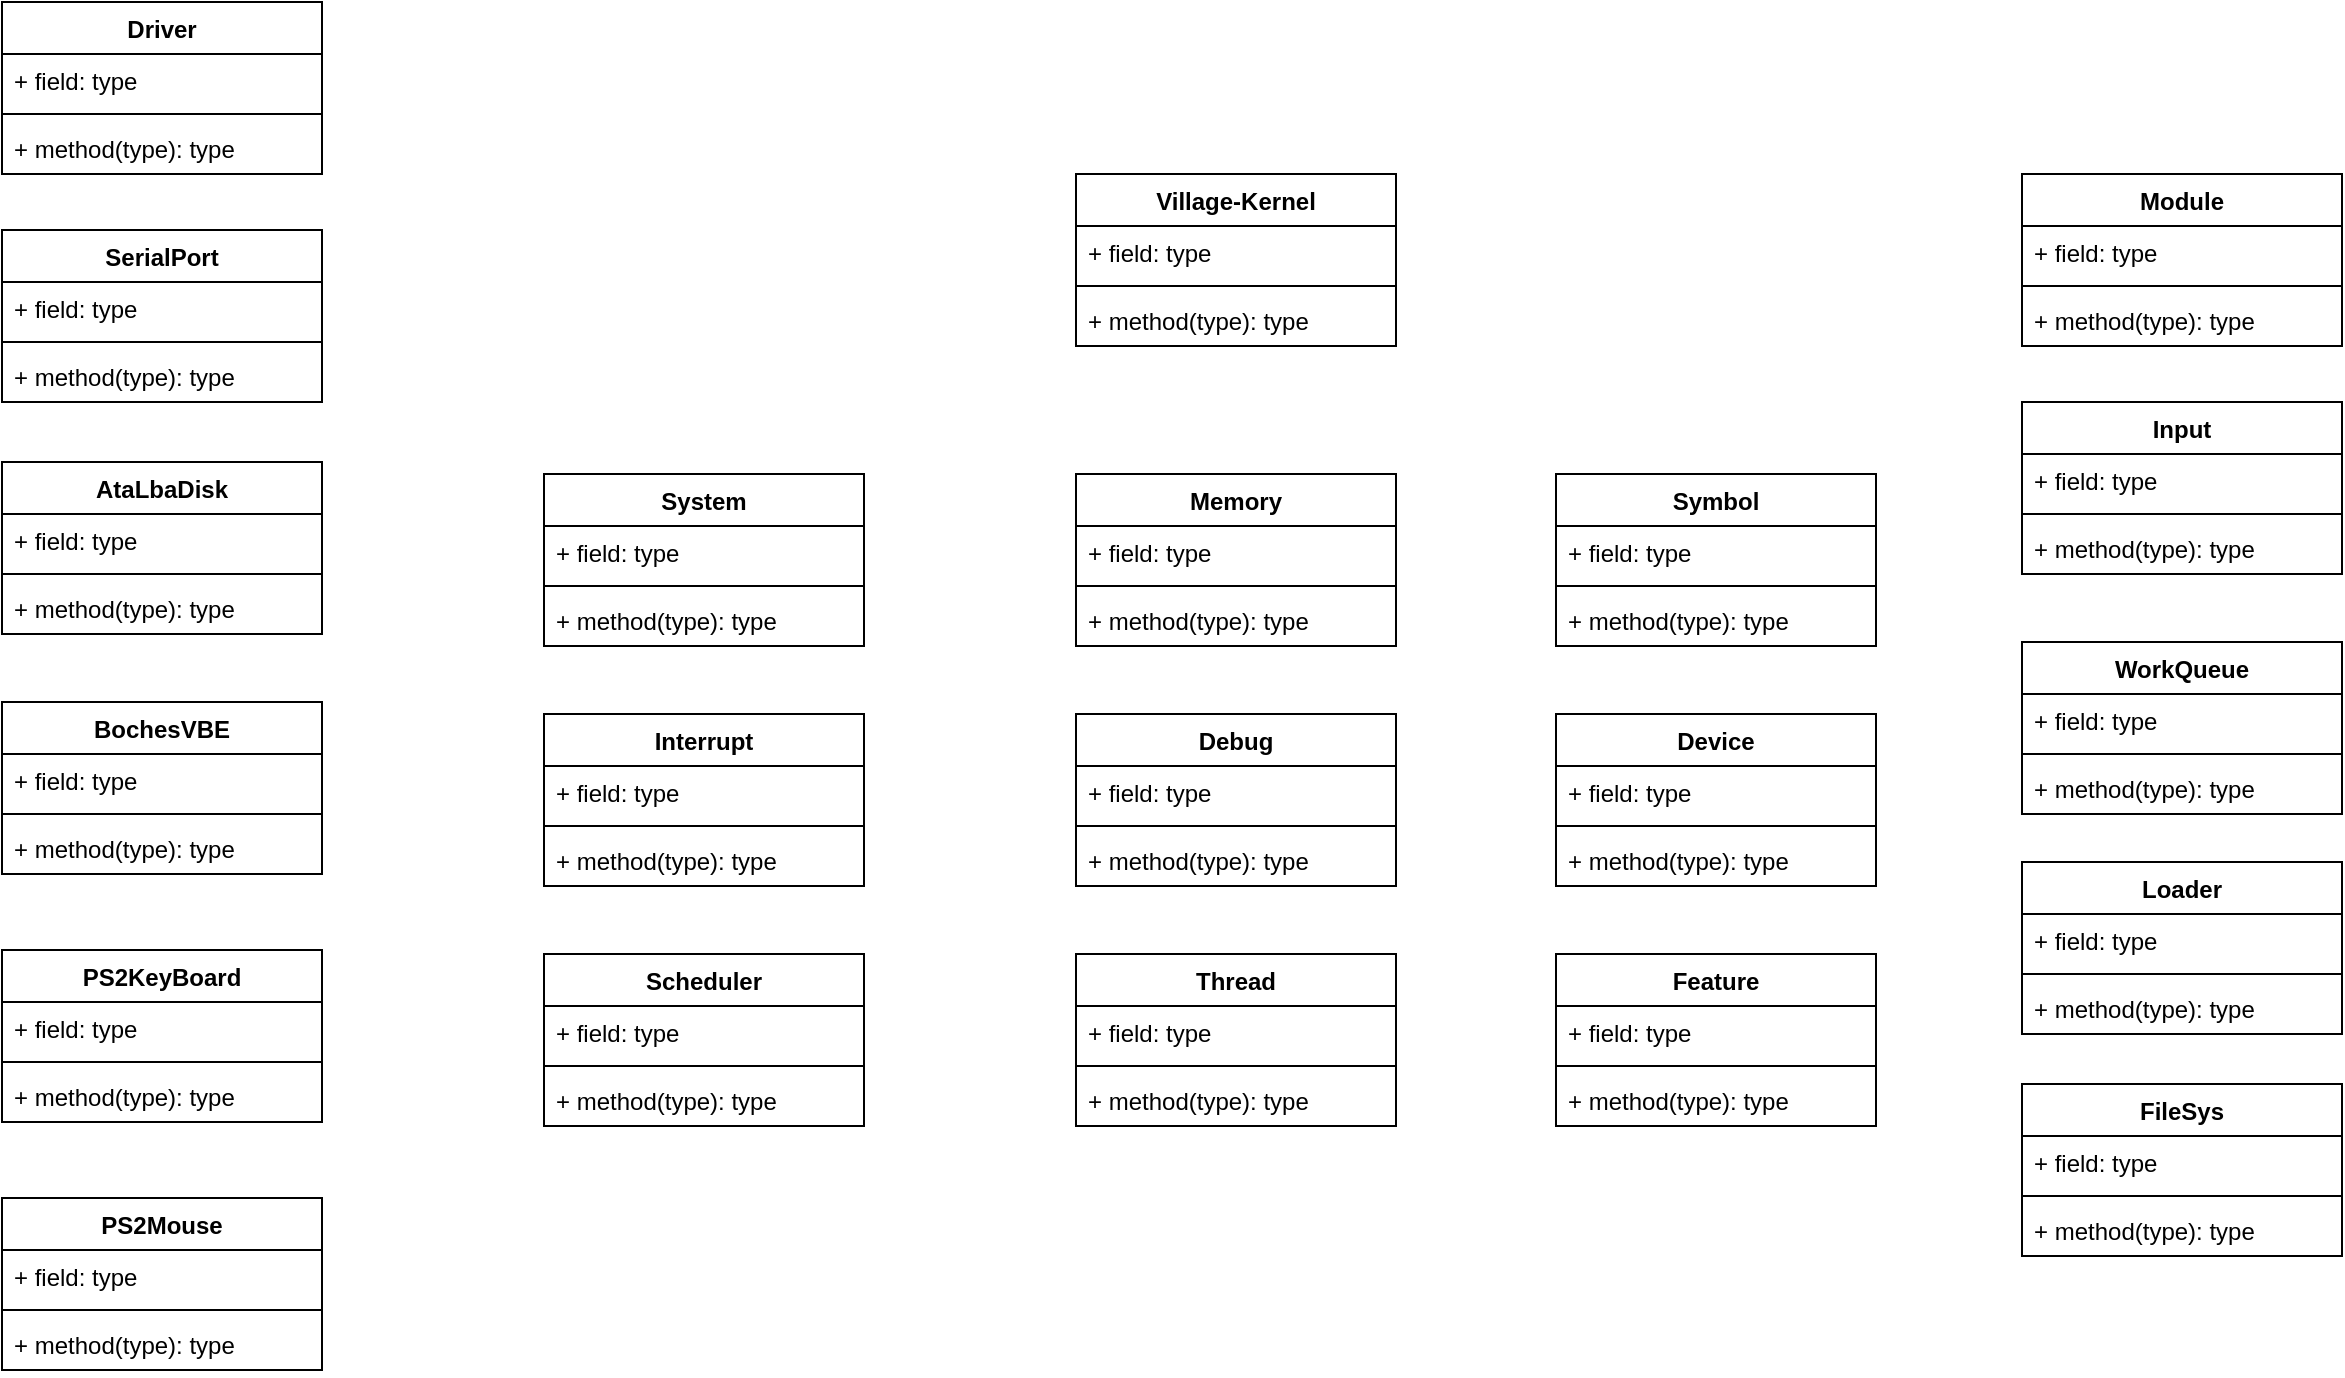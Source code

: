 <mxfile version="22.1.2" type="device">
  <diagram name="第 1 页" id="F2oYOC-Ah0rnB09ILcfP">
    <mxGraphModel dx="2912" dy="1314" grid="1" gridSize="10" guides="1" tooltips="1" connect="1" arrows="1" fold="1" page="1" pageScale="1" pageWidth="827" pageHeight="1169" math="0" shadow="0">
      <root>
        <mxCell id="0" />
        <mxCell id="1" parent="0" />
        <mxCell id="0tDcM24yABxk5Fe8MW5O-1" value="Village-Kernel" style="swimlane;fontStyle=1;align=center;verticalAlign=top;childLayout=stackLayout;horizontal=1;startSize=26;horizontalStack=0;resizeParent=1;resizeParentMax=0;resizeLast=0;collapsible=1;marginBottom=0;whiteSpace=wrap;html=1;" parent="1" vertex="1">
          <mxGeometry x="427" y="130" width="160" height="86" as="geometry" />
        </mxCell>
        <mxCell id="0tDcM24yABxk5Fe8MW5O-2" value="+ field: type" style="text;strokeColor=none;fillColor=none;align=left;verticalAlign=top;spacingLeft=4;spacingRight=4;overflow=hidden;rotatable=0;points=[[0,0.5],[1,0.5]];portConstraint=eastwest;whiteSpace=wrap;html=1;" parent="0tDcM24yABxk5Fe8MW5O-1" vertex="1">
          <mxGeometry y="26" width="160" height="26" as="geometry" />
        </mxCell>
        <mxCell id="0tDcM24yABxk5Fe8MW5O-3" value="" style="line;strokeWidth=1;fillColor=none;align=left;verticalAlign=middle;spacingTop=-1;spacingLeft=3;spacingRight=3;rotatable=0;labelPosition=right;points=[];portConstraint=eastwest;strokeColor=inherit;" parent="0tDcM24yABxk5Fe8MW5O-1" vertex="1">
          <mxGeometry y="52" width="160" height="8" as="geometry" />
        </mxCell>
        <mxCell id="0tDcM24yABxk5Fe8MW5O-4" value="+ method(type): type" style="text;strokeColor=none;fillColor=none;align=left;verticalAlign=top;spacingLeft=4;spacingRight=4;overflow=hidden;rotatable=0;points=[[0,0.5],[1,0.5]];portConstraint=eastwest;whiteSpace=wrap;html=1;" parent="0tDcM24yABxk5Fe8MW5O-1" vertex="1">
          <mxGeometry y="60" width="160" height="26" as="geometry" />
        </mxCell>
        <mxCell id="-zEmyOsvOajPSsTktkKH-1" value="Driver" style="swimlane;fontStyle=1;align=center;verticalAlign=top;childLayout=stackLayout;horizontal=1;startSize=26;horizontalStack=0;resizeParent=1;resizeParentMax=0;resizeLast=0;collapsible=1;marginBottom=0;whiteSpace=wrap;html=1;" parent="1" vertex="1">
          <mxGeometry x="-110" y="44" width="160" height="86" as="geometry" />
        </mxCell>
        <mxCell id="-zEmyOsvOajPSsTktkKH-2" value="+ field: type" style="text;strokeColor=none;fillColor=none;align=left;verticalAlign=top;spacingLeft=4;spacingRight=4;overflow=hidden;rotatable=0;points=[[0,0.5],[1,0.5]];portConstraint=eastwest;whiteSpace=wrap;html=1;" parent="-zEmyOsvOajPSsTktkKH-1" vertex="1">
          <mxGeometry y="26" width="160" height="26" as="geometry" />
        </mxCell>
        <mxCell id="-zEmyOsvOajPSsTktkKH-3" value="" style="line;strokeWidth=1;fillColor=none;align=left;verticalAlign=middle;spacingTop=-1;spacingLeft=3;spacingRight=3;rotatable=0;labelPosition=right;points=[];portConstraint=eastwest;strokeColor=inherit;" parent="-zEmyOsvOajPSsTktkKH-1" vertex="1">
          <mxGeometry y="52" width="160" height="8" as="geometry" />
        </mxCell>
        <mxCell id="-zEmyOsvOajPSsTktkKH-4" value="+ method(type): type" style="text;strokeColor=none;fillColor=none;align=left;verticalAlign=top;spacingLeft=4;spacingRight=4;overflow=hidden;rotatable=0;points=[[0,0.5],[1,0.5]];portConstraint=eastwest;whiteSpace=wrap;html=1;" parent="-zEmyOsvOajPSsTktkKH-1" vertex="1">
          <mxGeometry y="60" width="160" height="26" as="geometry" />
        </mxCell>
        <mxCell id="-zEmyOsvOajPSsTktkKH-6" value="Module" style="swimlane;fontStyle=1;align=center;verticalAlign=top;childLayout=stackLayout;horizontal=1;startSize=26;horizontalStack=0;resizeParent=1;resizeParentMax=0;resizeLast=0;collapsible=1;marginBottom=0;whiteSpace=wrap;html=1;" parent="1" vertex="1">
          <mxGeometry x="900" y="130" width="160" height="86" as="geometry" />
        </mxCell>
        <mxCell id="-zEmyOsvOajPSsTktkKH-7" value="+ field: type" style="text;strokeColor=none;fillColor=none;align=left;verticalAlign=top;spacingLeft=4;spacingRight=4;overflow=hidden;rotatable=0;points=[[0,0.5],[1,0.5]];portConstraint=eastwest;whiteSpace=wrap;html=1;" parent="-zEmyOsvOajPSsTktkKH-6" vertex="1">
          <mxGeometry y="26" width="160" height="26" as="geometry" />
        </mxCell>
        <mxCell id="-zEmyOsvOajPSsTktkKH-8" value="" style="line;strokeWidth=1;fillColor=none;align=left;verticalAlign=middle;spacingTop=-1;spacingLeft=3;spacingRight=3;rotatable=0;labelPosition=right;points=[];portConstraint=eastwest;strokeColor=inherit;" parent="-zEmyOsvOajPSsTktkKH-6" vertex="1">
          <mxGeometry y="52" width="160" height="8" as="geometry" />
        </mxCell>
        <mxCell id="-zEmyOsvOajPSsTktkKH-9" value="+ method(type): type" style="text;strokeColor=none;fillColor=none;align=left;verticalAlign=top;spacingLeft=4;spacingRight=4;overflow=hidden;rotatable=0;points=[[0,0.5],[1,0.5]];portConstraint=eastwest;whiteSpace=wrap;html=1;" parent="-zEmyOsvOajPSsTktkKH-6" vertex="1">
          <mxGeometry y="60" width="160" height="26" as="geometry" />
        </mxCell>
        <mxCell id="-zEmyOsvOajPSsTktkKH-11" value="Device" style="swimlane;fontStyle=1;align=center;verticalAlign=top;childLayout=stackLayout;horizontal=1;startSize=26;horizontalStack=0;resizeParent=1;resizeParentMax=0;resizeLast=0;collapsible=1;marginBottom=0;whiteSpace=wrap;html=1;" parent="1" vertex="1">
          <mxGeometry x="667" y="400" width="160" height="86" as="geometry" />
        </mxCell>
        <mxCell id="-zEmyOsvOajPSsTktkKH-12" value="+ field: type" style="text;strokeColor=none;fillColor=none;align=left;verticalAlign=top;spacingLeft=4;spacingRight=4;overflow=hidden;rotatable=0;points=[[0,0.5],[1,0.5]];portConstraint=eastwest;whiteSpace=wrap;html=1;" parent="-zEmyOsvOajPSsTktkKH-11" vertex="1">
          <mxGeometry y="26" width="160" height="26" as="geometry" />
        </mxCell>
        <mxCell id="-zEmyOsvOajPSsTktkKH-13" value="" style="line;strokeWidth=1;fillColor=none;align=left;verticalAlign=middle;spacingTop=-1;spacingLeft=3;spacingRight=3;rotatable=0;labelPosition=right;points=[];portConstraint=eastwest;strokeColor=inherit;" parent="-zEmyOsvOajPSsTktkKH-11" vertex="1">
          <mxGeometry y="52" width="160" height="8" as="geometry" />
        </mxCell>
        <mxCell id="-zEmyOsvOajPSsTktkKH-14" value="+ method(type): type" style="text;strokeColor=none;fillColor=none;align=left;verticalAlign=top;spacingLeft=4;spacingRight=4;overflow=hidden;rotatable=0;points=[[0,0.5],[1,0.5]];portConstraint=eastwest;whiteSpace=wrap;html=1;" parent="-zEmyOsvOajPSsTktkKH-11" vertex="1">
          <mxGeometry y="60" width="160" height="26" as="geometry" />
        </mxCell>
        <mxCell id="-zEmyOsvOajPSsTktkKH-16" value="Feature" style="swimlane;fontStyle=1;align=center;verticalAlign=top;childLayout=stackLayout;horizontal=1;startSize=26;horizontalStack=0;resizeParent=1;resizeParentMax=0;resizeLast=0;collapsible=1;marginBottom=0;whiteSpace=wrap;html=1;" parent="1" vertex="1">
          <mxGeometry x="667" y="520" width="160" height="86" as="geometry" />
        </mxCell>
        <mxCell id="-zEmyOsvOajPSsTktkKH-17" value="+ field: type" style="text;strokeColor=none;fillColor=none;align=left;verticalAlign=top;spacingLeft=4;spacingRight=4;overflow=hidden;rotatable=0;points=[[0,0.5],[1,0.5]];portConstraint=eastwest;whiteSpace=wrap;html=1;" parent="-zEmyOsvOajPSsTktkKH-16" vertex="1">
          <mxGeometry y="26" width="160" height="26" as="geometry" />
        </mxCell>
        <mxCell id="-zEmyOsvOajPSsTktkKH-18" value="" style="line;strokeWidth=1;fillColor=none;align=left;verticalAlign=middle;spacingTop=-1;spacingLeft=3;spacingRight=3;rotatable=0;labelPosition=right;points=[];portConstraint=eastwest;strokeColor=inherit;" parent="-zEmyOsvOajPSsTktkKH-16" vertex="1">
          <mxGeometry y="52" width="160" height="8" as="geometry" />
        </mxCell>
        <mxCell id="-zEmyOsvOajPSsTktkKH-19" value="+ method(type): type" style="text;strokeColor=none;fillColor=none;align=left;verticalAlign=top;spacingLeft=4;spacingRight=4;overflow=hidden;rotatable=0;points=[[0,0.5],[1,0.5]];portConstraint=eastwest;whiteSpace=wrap;html=1;" parent="-zEmyOsvOajPSsTktkKH-16" vertex="1">
          <mxGeometry y="60" width="160" height="26" as="geometry" />
        </mxCell>
        <mxCell id="-zEmyOsvOajPSsTktkKH-22" value="Memory" style="swimlane;fontStyle=1;align=center;verticalAlign=top;childLayout=stackLayout;horizontal=1;startSize=26;horizontalStack=0;resizeParent=1;resizeParentMax=0;resizeLast=0;collapsible=1;marginBottom=0;whiteSpace=wrap;html=1;" parent="1" vertex="1">
          <mxGeometry x="427" y="280" width="160" height="86" as="geometry" />
        </mxCell>
        <mxCell id="-zEmyOsvOajPSsTktkKH-23" value="+ field: type" style="text;strokeColor=none;fillColor=none;align=left;verticalAlign=top;spacingLeft=4;spacingRight=4;overflow=hidden;rotatable=0;points=[[0,0.5],[1,0.5]];portConstraint=eastwest;whiteSpace=wrap;html=1;" parent="-zEmyOsvOajPSsTktkKH-22" vertex="1">
          <mxGeometry y="26" width="160" height="26" as="geometry" />
        </mxCell>
        <mxCell id="-zEmyOsvOajPSsTktkKH-24" value="" style="line;strokeWidth=1;fillColor=none;align=left;verticalAlign=middle;spacingTop=-1;spacingLeft=3;spacingRight=3;rotatable=0;labelPosition=right;points=[];portConstraint=eastwest;strokeColor=inherit;" parent="-zEmyOsvOajPSsTktkKH-22" vertex="1">
          <mxGeometry y="52" width="160" height="8" as="geometry" />
        </mxCell>
        <mxCell id="-zEmyOsvOajPSsTktkKH-25" value="+ method(type): type" style="text;strokeColor=none;fillColor=none;align=left;verticalAlign=top;spacingLeft=4;spacingRight=4;overflow=hidden;rotatable=0;points=[[0,0.5],[1,0.5]];portConstraint=eastwest;whiteSpace=wrap;html=1;" parent="-zEmyOsvOajPSsTktkKH-22" vertex="1">
          <mxGeometry y="60" width="160" height="26" as="geometry" />
        </mxCell>
        <mxCell id="-zEmyOsvOajPSsTktkKH-26" value="" style="text;strokeColor=none;fillColor=none;align=left;verticalAlign=middle;spacingTop=-1;spacingLeft=4;spacingRight=4;rotatable=0;labelPosition=right;points=[];portConstraint=eastwest;" parent="1" vertex="1">
          <mxGeometry x="637" y="375" width="20" height="14" as="geometry" />
        </mxCell>
        <mxCell id="-zEmyOsvOajPSsTktkKH-27" value="Thread" style="swimlane;fontStyle=1;align=center;verticalAlign=top;childLayout=stackLayout;horizontal=1;startSize=26;horizontalStack=0;resizeParent=1;resizeParentMax=0;resizeLast=0;collapsible=1;marginBottom=0;whiteSpace=wrap;html=1;" parent="1" vertex="1">
          <mxGeometry x="427" y="520" width="160" height="86" as="geometry" />
        </mxCell>
        <mxCell id="-zEmyOsvOajPSsTktkKH-28" value="+ field: type" style="text;strokeColor=none;fillColor=none;align=left;verticalAlign=top;spacingLeft=4;spacingRight=4;overflow=hidden;rotatable=0;points=[[0,0.5],[1,0.5]];portConstraint=eastwest;whiteSpace=wrap;html=1;" parent="-zEmyOsvOajPSsTktkKH-27" vertex="1">
          <mxGeometry y="26" width="160" height="26" as="geometry" />
        </mxCell>
        <mxCell id="-zEmyOsvOajPSsTktkKH-29" value="" style="line;strokeWidth=1;fillColor=none;align=left;verticalAlign=middle;spacingTop=-1;spacingLeft=3;spacingRight=3;rotatable=0;labelPosition=right;points=[];portConstraint=eastwest;strokeColor=inherit;" parent="-zEmyOsvOajPSsTktkKH-27" vertex="1">
          <mxGeometry y="52" width="160" height="8" as="geometry" />
        </mxCell>
        <mxCell id="-zEmyOsvOajPSsTktkKH-30" value="+ method(type): type" style="text;strokeColor=none;fillColor=none;align=left;verticalAlign=top;spacingLeft=4;spacingRight=4;overflow=hidden;rotatable=0;points=[[0,0.5],[1,0.5]];portConstraint=eastwest;whiteSpace=wrap;html=1;" parent="-zEmyOsvOajPSsTktkKH-27" vertex="1">
          <mxGeometry y="60" width="160" height="26" as="geometry" />
        </mxCell>
        <mxCell id="-zEmyOsvOajPSsTktkKH-31" value="Scheduler" style="swimlane;fontStyle=1;align=center;verticalAlign=top;childLayout=stackLayout;horizontal=1;startSize=26;horizontalStack=0;resizeParent=1;resizeParentMax=0;resizeLast=0;collapsible=1;marginBottom=0;whiteSpace=wrap;html=1;" parent="1" vertex="1">
          <mxGeometry x="161" y="520" width="160" height="86" as="geometry" />
        </mxCell>
        <mxCell id="-zEmyOsvOajPSsTktkKH-32" value="+ field: type" style="text;strokeColor=none;fillColor=none;align=left;verticalAlign=top;spacingLeft=4;spacingRight=4;overflow=hidden;rotatable=0;points=[[0,0.5],[1,0.5]];portConstraint=eastwest;whiteSpace=wrap;html=1;" parent="-zEmyOsvOajPSsTktkKH-31" vertex="1">
          <mxGeometry y="26" width="160" height="26" as="geometry" />
        </mxCell>
        <mxCell id="-zEmyOsvOajPSsTktkKH-33" value="" style="line;strokeWidth=1;fillColor=none;align=left;verticalAlign=middle;spacingTop=-1;spacingLeft=3;spacingRight=3;rotatable=0;labelPosition=right;points=[];portConstraint=eastwest;strokeColor=inherit;" parent="-zEmyOsvOajPSsTktkKH-31" vertex="1">
          <mxGeometry y="52" width="160" height="8" as="geometry" />
        </mxCell>
        <mxCell id="-zEmyOsvOajPSsTktkKH-34" value="+ method(type): type" style="text;strokeColor=none;fillColor=none;align=left;verticalAlign=top;spacingLeft=4;spacingRight=4;overflow=hidden;rotatable=0;points=[[0,0.5],[1,0.5]];portConstraint=eastwest;whiteSpace=wrap;html=1;" parent="-zEmyOsvOajPSsTktkKH-31" vertex="1">
          <mxGeometry y="60" width="160" height="26" as="geometry" />
        </mxCell>
        <mxCell id="-zEmyOsvOajPSsTktkKH-39" value="Symbol" style="swimlane;fontStyle=1;align=center;verticalAlign=top;childLayout=stackLayout;horizontal=1;startSize=26;horizontalStack=0;resizeParent=1;resizeParentMax=0;resizeLast=0;collapsible=1;marginBottom=0;whiteSpace=wrap;html=1;" parent="1" vertex="1">
          <mxGeometry x="667" y="280" width="160" height="86" as="geometry" />
        </mxCell>
        <mxCell id="-zEmyOsvOajPSsTktkKH-40" value="+ field: type" style="text;strokeColor=none;fillColor=none;align=left;verticalAlign=top;spacingLeft=4;spacingRight=4;overflow=hidden;rotatable=0;points=[[0,0.5],[1,0.5]];portConstraint=eastwest;whiteSpace=wrap;html=1;" parent="-zEmyOsvOajPSsTktkKH-39" vertex="1">
          <mxGeometry y="26" width="160" height="26" as="geometry" />
        </mxCell>
        <mxCell id="-zEmyOsvOajPSsTktkKH-41" value="" style="line;strokeWidth=1;fillColor=none;align=left;verticalAlign=middle;spacingTop=-1;spacingLeft=3;spacingRight=3;rotatable=0;labelPosition=right;points=[];portConstraint=eastwest;strokeColor=inherit;" parent="-zEmyOsvOajPSsTktkKH-39" vertex="1">
          <mxGeometry y="52" width="160" height="8" as="geometry" />
        </mxCell>
        <mxCell id="-zEmyOsvOajPSsTktkKH-42" value="+ method(type): type" style="text;strokeColor=none;fillColor=none;align=left;verticalAlign=top;spacingLeft=4;spacingRight=4;overflow=hidden;rotatable=0;points=[[0,0.5],[1,0.5]];portConstraint=eastwest;whiteSpace=wrap;html=1;" parent="-zEmyOsvOajPSsTktkKH-39" vertex="1">
          <mxGeometry y="60" width="160" height="26" as="geometry" />
        </mxCell>
        <mxCell id="-zEmyOsvOajPSsTktkKH-43" value="Debug" style="swimlane;fontStyle=1;align=center;verticalAlign=top;childLayout=stackLayout;horizontal=1;startSize=26;horizontalStack=0;resizeParent=1;resizeParentMax=0;resizeLast=0;collapsible=1;marginBottom=0;whiteSpace=wrap;html=1;" parent="1" vertex="1">
          <mxGeometry x="427" y="400" width="160" height="86" as="geometry" />
        </mxCell>
        <mxCell id="-zEmyOsvOajPSsTktkKH-44" value="+ field: type" style="text;strokeColor=none;fillColor=none;align=left;verticalAlign=top;spacingLeft=4;spacingRight=4;overflow=hidden;rotatable=0;points=[[0,0.5],[1,0.5]];portConstraint=eastwest;whiteSpace=wrap;html=1;" parent="-zEmyOsvOajPSsTktkKH-43" vertex="1">
          <mxGeometry y="26" width="160" height="26" as="geometry" />
        </mxCell>
        <mxCell id="-zEmyOsvOajPSsTktkKH-45" value="" style="line;strokeWidth=1;fillColor=none;align=left;verticalAlign=middle;spacingTop=-1;spacingLeft=3;spacingRight=3;rotatable=0;labelPosition=right;points=[];portConstraint=eastwest;strokeColor=inherit;" parent="-zEmyOsvOajPSsTktkKH-43" vertex="1">
          <mxGeometry y="52" width="160" height="8" as="geometry" />
        </mxCell>
        <mxCell id="-zEmyOsvOajPSsTktkKH-46" value="+ method(type): type" style="text;strokeColor=none;fillColor=none;align=left;verticalAlign=top;spacingLeft=4;spacingRight=4;overflow=hidden;rotatable=0;points=[[0,0.5],[1,0.5]];portConstraint=eastwest;whiteSpace=wrap;html=1;" parent="-zEmyOsvOajPSsTktkKH-43" vertex="1">
          <mxGeometry y="60" width="160" height="26" as="geometry" />
        </mxCell>
        <mxCell id="-zEmyOsvOajPSsTktkKH-47" value="System" style="swimlane;fontStyle=1;align=center;verticalAlign=top;childLayout=stackLayout;horizontal=1;startSize=26;horizontalStack=0;resizeParent=1;resizeParentMax=0;resizeLast=0;collapsible=1;marginBottom=0;whiteSpace=wrap;html=1;" parent="1" vertex="1">
          <mxGeometry x="161" y="280" width="160" height="86" as="geometry" />
        </mxCell>
        <mxCell id="-zEmyOsvOajPSsTktkKH-48" value="+ field: type" style="text;strokeColor=none;fillColor=none;align=left;verticalAlign=top;spacingLeft=4;spacingRight=4;overflow=hidden;rotatable=0;points=[[0,0.5],[1,0.5]];portConstraint=eastwest;whiteSpace=wrap;html=1;" parent="-zEmyOsvOajPSsTktkKH-47" vertex="1">
          <mxGeometry y="26" width="160" height="26" as="geometry" />
        </mxCell>
        <mxCell id="-zEmyOsvOajPSsTktkKH-49" value="" style="line;strokeWidth=1;fillColor=none;align=left;verticalAlign=middle;spacingTop=-1;spacingLeft=3;spacingRight=3;rotatable=0;labelPosition=right;points=[];portConstraint=eastwest;strokeColor=inherit;" parent="-zEmyOsvOajPSsTktkKH-47" vertex="1">
          <mxGeometry y="52" width="160" height="8" as="geometry" />
        </mxCell>
        <mxCell id="-zEmyOsvOajPSsTktkKH-50" value="+ method(type): type" style="text;strokeColor=none;fillColor=none;align=left;verticalAlign=top;spacingLeft=4;spacingRight=4;overflow=hidden;rotatable=0;points=[[0,0.5],[1,0.5]];portConstraint=eastwest;whiteSpace=wrap;html=1;" parent="-zEmyOsvOajPSsTktkKH-47" vertex="1">
          <mxGeometry y="60" width="160" height="26" as="geometry" />
        </mxCell>
        <mxCell id="-zEmyOsvOajPSsTktkKH-51" value="Interrupt" style="swimlane;fontStyle=1;align=center;verticalAlign=top;childLayout=stackLayout;horizontal=1;startSize=26;horizontalStack=0;resizeParent=1;resizeParentMax=0;resizeLast=0;collapsible=1;marginBottom=0;whiteSpace=wrap;html=1;" parent="1" vertex="1">
          <mxGeometry x="161" y="400" width="160" height="86" as="geometry" />
        </mxCell>
        <mxCell id="-zEmyOsvOajPSsTktkKH-52" value="+ field: type" style="text;strokeColor=none;fillColor=none;align=left;verticalAlign=top;spacingLeft=4;spacingRight=4;overflow=hidden;rotatable=0;points=[[0,0.5],[1,0.5]];portConstraint=eastwest;whiteSpace=wrap;html=1;" parent="-zEmyOsvOajPSsTktkKH-51" vertex="1">
          <mxGeometry y="26" width="160" height="26" as="geometry" />
        </mxCell>
        <mxCell id="-zEmyOsvOajPSsTktkKH-53" value="" style="line;strokeWidth=1;fillColor=none;align=left;verticalAlign=middle;spacingTop=-1;spacingLeft=3;spacingRight=3;rotatable=0;labelPosition=right;points=[];portConstraint=eastwest;strokeColor=inherit;" parent="-zEmyOsvOajPSsTktkKH-51" vertex="1">
          <mxGeometry y="52" width="160" height="8" as="geometry" />
        </mxCell>
        <mxCell id="-zEmyOsvOajPSsTktkKH-54" value="+ method(type): type" style="text;strokeColor=none;fillColor=none;align=left;verticalAlign=top;spacingLeft=4;spacingRight=4;overflow=hidden;rotatable=0;points=[[0,0.5],[1,0.5]];portConstraint=eastwest;whiteSpace=wrap;html=1;" parent="-zEmyOsvOajPSsTktkKH-51" vertex="1">
          <mxGeometry y="60" width="160" height="26" as="geometry" />
        </mxCell>
        <mxCell id="-zEmyOsvOajPSsTktkKH-55" value="FileSys" style="swimlane;fontStyle=1;align=center;verticalAlign=top;childLayout=stackLayout;horizontal=1;startSize=26;horizontalStack=0;resizeParent=1;resizeParentMax=0;resizeLast=0;collapsible=1;marginBottom=0;whiteSpace=wrap;html=1;" parent="1" vertex="1">
          <mxGeometry x="900" y="585" width="160" height="86" as="geometry" />
        </mxCell>
        <mxCell id="-zEmyOsvOajPSsTktkKH-56" value="+ field: type" style="text;strokeColor=none;fillColor=none;align=left;verticalAlign=top;spacingLeft=4;spacingRight=4;overflow=hidden;rotatable=0;points=[[0,0.5],[1,0.5]];portConstraint=eastwest;whiteSpace=wrap;html=1;" parent="-zEmyOsvOajPSsTktkKH-55" vertex="1">
          <mxGeometry y="26" width="160" height="26" as="geometry" />
        </mxCell>
        <mxCell id="-zEmyOsvOajPSsTktkKH-57" value="" style="line;strokeWidth=1;fillColor=none;align=left;verticalAlign=middle;spacingTop=-1;spacingLeft=3;spacingRight=3;rotatable=0;labelPosition=right;points=[];portConstraint=eastwest;strokeColor=inherit;" parent="-zEmyOsvOajPSsTktkKH-55" vertex="1">
          <mxGeometry y="52" width="160" height="8" as="geometry" />
        </mxCell>
        <mxCell id="-zEmyOsvOajPSsTktkKH-58" value="+ method(type): type" style="text;strokeColor=none;fillColor=none;align=left;verticalAlign=top;spacingLeft=4;spacingRight=4;overflow=hidden;rotatable=0;points=[[0,0.5],[1,0.5]];portConstraint=eastwest;whiteSpace=wrap;html=1;" parent="-zEmyOsvOajPSsTktkKH-55" vertex="1">
          <mxGeometry y="60" width="160" height="26" as="geometry" />
        </mxCell>
        <mxCell id="-zEmyOsvOajPSsTktkKH-59" value="Loader" style="swimlane;fontStyle=1;align=center;verticalAlign=top;childLayout=stackLayout;horizontal=1;startSize=26;horizontalStack=0;resizeParent=1;resizeParentMax=0;resizeLast=0;collapsible=1;marginBottom=0;whiteSpace=wrap;html=1;" parent="1" vertex="1">
          <mxGeometry x="900" y="474" width="160" height="86" as="geometry" />
        </mxCell>
        <mxCell id="-zEmyOsvOajPSsTktkKH-60" value="+ field: type" style="text;strokeColor=none;fillColor=none;align=left;verticalAlign=top;spacingLeft=4;spacingRight=4;overflow=hidden;rotatable=0;points=[[0,0.5],[1,0.5]];portConstraint=eastwest;whiteSpace=wrap;html=1;" parent="-zEmyOsvOajPSsTktkKH-59" vertex="1">
          <mxGeometry y="26" width="160" height="26" as="geometry" />
        </mxCell>
        <mxCell id="-zEmyOsvOajPSsTktkKH-61" value="" style="line;strokeWidth=1;fillColor=none;align=left;verticalAlign=middle;spacingTop=-1;spacingLeft=3;spacingRight=3;rotatable=0;labelPosition=right;points=[];portConstraint=eastwest;strokeColor=inherit;" parent="-zEmyOsvOajPSsTktkKH-59" vertex="1">
          <mxGeometry y="52" width="160" height="8" as="geometry" />
        </mxCell>
        <mxCell id="-zEmyOsvOajPSsTktkKH-62" value="+ method(type): type" style="text;strokeColor=none;fillColor=none;align=left;verticalAlign=top;spacingLeft=4;spacingRight=4;overflow=hidden;rotatable=0;points=[[0,0.5],[1,0.5]];portConstraint=eastwest;whiteSpace=wrap;html=1;" parent="-zEmyOsvOajPSsTktkKH-59" vertex="1">
          <mxGeometry y="60" width="160" height="26" as="geometry" />
        </mxCell>
        <mxCell id="-zEmyOsvOajPSsTktkKH-63" value="Input" style="swimlane;fontStyle=1;align=center;verticalAlign=top;childLayout=stackLayout;horizontal=1;startSize=26;horizontalStack=0;resizeParent=1;resizeParentMax=0;resizeLast=0;collapsible=1;marginBottom=0;whiteSpace=wrap;html=1;" parent="1" vertex="1">
          <mxGeometry x="900" y="244" width="160" height="86" as="geometry" />
        </mxCell>
        <mxCell id="-zEmyOsvOajPSsTktkKH-64" value="+ field: type" style="text;strokeColor=none;fillColor=none;align=left;verticalAlign=top;spacingLeft=4;spacingRight=4;overflow=hidden;rotatable=0;points=[[0,0.5],[1,0.5]];portConstraint=eastwest;whiteSpace=wrap;html=1;" parent="-zEmyOsvOajPSsTktkKH-63" vertex="1">
          <mxGeometry y="26" width="160" height="26" as="geometry" />
        </mxCell>
        <mxCell id="-zEmyOsvOajPSsTktkKH-65" value="" style="line;strokeWidth=1;fillColor=none;align=left;verticalAlign=middle;spacingTop=-1;spacingLeft=3;spacingRight=3;rotatable=0;labelPosition=right;points=[];portConstraint=eastwest;strokeColor=inherit;" parent="-zEmyOsvOajPSsTktkKH-63" vertex="1">
          <mxGeometry y="52" width="160" height="8" as="geometry" />
        </mxCell>
        <mxCell id="-zEmyOsvOajPSsTktkKH-66" value="+ method(type): type" style="text;strokeColor=none;fillColor=none;align=left;verticalAlign=top;spacingLeft=4;spacingRight=4;overflow=hidden;rotatable=0;points=[[0,0.5],[1,0.5]];portConstraint=eastwest;whiteSpace=wrap;html=1;" parent="-zEmyOsvOajPSsTktkKH-63" vertex="1">
          <mxGeometry y="60" width="160" height="26" as="geometry" />
        </mxCell>
        <mxCell id="-zEmyOsvOajPSsTktkKH-67" value="WorkQueue" style="swimlane;fontStyle=1;align=center;verticalAlign=top;childLayout=stackLayout;horizontal=1;startSize=26;horizontalStack=0;resizeParent=1;resizeParentMax=0;resizeLast=0;collapsible=1;marginBottom=0;whiteSpace=wrap;html=1;" parent="1" vertex="1">
          <mxGeometry x="900" y="364" width="160" height="86" as="geometry" />
        </mxCell>
        <mxCell id="-zEmyOsvOajPSsTktkKH-68" value="+ field: type" style="text;strokeColor=none;fillColor=none;align=left;verticalAlign=top;spacingLeft=4;spacingRight=4;overflow=hidden;rotatable=0;points=[[0,0.5],[1,0.5]];portConstraint=eastwest;whiteSpace=wrap;html=1;" parent="-zEmyOsvOajPSsTktkKH-67" vertex="1">
          <mxGeometry y="26" width="160" height="26" as="geometry" />
        </mxCell>
        <mxCell id="-zEmyOsvOajPSsTktkKH-69" value="" style="line;strokeWidth=1;fillColor=none;align=left;verticalAlign=middle;spacingTop=-1;spacingLeft=3;spacingRight=3;rotatable=0;labelPosition=right;points=[];portConstraint=eastwest;strokeColor=inherit;" parent="-zEmyOsvOajPSsTktkKH-67" vertex="1">
          <mxGeometry y="52" width="160" height="8" as="geometry" />
        </mxCell>
        <mxCell id="-zEmyOsvOajPSsTktkKH-70" value="+ method(type): type" style="text;strokeColor=none;fillColor=none;align=left;verticalAlign=top;spacingLeft=4;spacingRight=4;overflow=hidden;rotatable=0;points=[[0,0.5],[1,0.5]];portConstraint=eastwest;whiteSpace=wrap;html=1;" parent="-zEmyOsvOajPSsTktkKH-67" vertex="1">
          <mxGeometry y="60" width="160" height="26" as="geometry" />
        </mxCell>
        <mxCell id="-zEmyOsvOajPSsTktkKH-72" value="AtaLbaDisk" style="swimlane;fontStyle=1;align=center;verticalAlign=top;childLayout=stackLayout;horizontal=1;startSize=26;horizontalStack=0;resizeParent=1;resizeParentMax=0;resizeLast=0;collapsible=1;marginBottom=0;whiteSpace=wrap;html=1;" parent="1" vertex="1">
          <mxGeometry x="-110" y="274" width="160" height="86" as="geometry" />
        </mxCell>
        <mxCell id="-zEmyOsvOajPSsTktkKH-73" value="+ field: type" style="text;strokeColor=none;fillColor=none;align=left;verticalAlign=top;spacingLeft=4;spacingRight=4;overflow=hidden;rotatable=0;points=[[0,0.5],[1,0.5]];portConstraint=eastwest;whiteSpace=wrap;html=1;" parent="-zEmyOsvOajPSsTktkKH-72" vertex="1">
          <mxGeometry y="26" width="160" height="26" as="geometry" />
        </mxCell>
        <mxCell id="-zEmyOsvOajPSsTktkKH-74" value="" style="line;strokeWidth=1;fillColor=none;align=left;verticalAlign=middle;spacingTop=-1;spacingLeft=3;spacingRight=3;rotatable=0;labelPosition=right;points=[];portConstraint=eastwest;strokeColor=inherit;" parent="-zEmyOsvOajPSsTktkKH-72" vertex="1">
          <mxGeometry y="52" width="160" height="8" as="geometry" />
        </mxCell>
        <mxCell id="-zEmyOsvOajPSsTktkKH-75" value="+ method(type): type" style="text;strokeColor=none;fillColor=none;align=left;verticalAlign=top;spacingLeft=4;spacingRight=4;overflow=hidden;rotatable=0;points=[[0,0.5],[1,0.5]];portConstraint=eastwest;whiteSpace=wrap;html=1;" parent="-zEmyOsvOajPSsTktkKH-72" vertex="1">
          <mxGeometry y="60" width="160" height="26" as="geometry" />
        </mxCell>
        <mxCell id="-zEmyOsvOajPSsTktkKH-76" value="BochesVBE" style="swimlane;fontStyle=1;align=center;verticalAlign=top;childLayout=stackLayout;horizontal=1;startSize=26;horizontalStack=0;resizeParent=1;resizeParentMax=0;resizeLast=0;collapsible=1;marginBottom=0;whiteSpace=wrap;html=1;" parent="1" vertex="1">
          <mxGeometry x="-110" y="394" width="160" height="86" as="geometry" />
        </mxCell>
        <mxCell id="-zEmyOsvOajPSsTktkKH-77" value="+ field: type" style="text;strokeColor=none;fillColor=none;align=left;verticalAlign=top;spacingLeft=4;spacingRight=4;overflow=hidden;rotatable=0;points=[[0,0.5],[1,0.5]];portConstraint=eastwest;whiteSpace=wrap;html=1;" parent="-zEmyOsvOajPSsTktkKH-76" vertex="1">
          <mxGeometry y="26" width="160" height="26" as="geometry" />
        </mxCell>
        <mxCell id="-zEmyOsvOajPSsTktkKH-78" value="" style="line;strokeWidth=1;fillColor=none;align=left;verticalAlign=middle;spacingTop=-1;spacingLeft=3;spacingRight=3;rotatable=0;labelPosition=right;points=[];portConstraint=eastwest;strokeColor=inherit;" parent="-zEmyOsvOajPSsTktkKH-76" vertex="1">
          <mxGeometry y="52" width="160" height="8" as="geometry" />
        </mxCell>
        <mxCell id="-zEmyOsvOajPSsTktkKH-79" value="+ method(type): type" style="text;strokeColor=none;fillColor=none;align=left;verticalAlign=top;spacingLeft=4;spacingRight=4;overflow=hidden;rotatable=0;points=[[0,0.5],[1,0.5]];portConstraint=eastwest;whiteSpace=wrap;html=1;" parent="-zEmyOsvOajPSsTktkKH-76" vertex="1">
          <mxGeometry y="60" width="160" height="26" as="geometry" />
        </mxCell>
        <mxCell id="-zEmyOsvOajPSsTktkKH-80" value="PS2KeyBoard" style="swimlane;fontStyle=1;align=center;verticalAlign=top;childLayout=stackLayout;horizontal=1;startSize=26;horizontalStack=0;resizeParent=1;resizeParentMax=0;resizeLast=0;collapsible=1;marginBottom=0;whiteSpace=wrap;html=1;" parent="1" vertex="1">
          <mxGeometry x="-110" y="518" width="160" height="86" as="geometry" />
        </mxCell>
        <mxCell id="-zEmyOsvOajPSsTktkKH-81" value="+ field: type" style="text;strokeColor=none;fillColor=none;align=left;verticalAlign=top;spacingLeft=4;spacingRight=4;overflow=hidden;rotatable=0;points=[[0,0.5],[1,0.5]];portConstraint=eastwest;whiteSpace=wrap;html=1;" parent="-zEmyOsvOajPSsTktkKH-80" vertex="1">
          <mxGeometry y="26" width="160" height="26" as="geometry" />
        </mxCell>
        <mxCell id="-zEmyOsvOajPSsTktkKH-82" value="" style="line;strokeWidth=1;fillColor=none;align=left;verticalAlign=middle;spacingTop=-1;spacingLeft=3;spacingRight=3;rotatable=0;labelPosition=right;points=[];portConstraint=eastwest;strokeColor=inherit;" parent="-zEmyOsvOajPSsTktkKH-80" vertex="1">
          <mxGeometry y="52" width="160" height="8" as="geometry" />
        </mxCell>
        <mxCell id="-zEmyOsvOajPSsTktkKH-83" value="+ method(type): type" style="text;strokeColor=none;fillColor=none;align=left;verticalAlign=top;spacingLeft=4;spacingRight=4;overflow=hidden;rotatable=0;points=[[0,0.5],[1,0.5]];portConstraint=eastwest;whiteSpace=wrap;html=1;" parent="-zEmyOsvOajPSsTktkKH-80" vertex="1">
          <mxGeometry y="60" width="160" height="26" as="geometry" />
        </mxCell>
        <mxCell id="-zEmyOsvOajPSsTktkKH-84" value="PS2Mouse" style="swimlane;fontStyle=1;align=center;verticalAlign=top;childLayout=stackLayout;horizontal=1;startSize=26;horizontalStack=0;resizeParent=1;resizeParentMax=0;resizeLast=0;collapsible=1;marginBottom=0;whiteSpace=wrap;html=1;" parent="1" vertex="1">
          <mxGeometry x="-110" y="642" width="160" height="86" as="geometry" />
        </mxCell>
        <mxCell id="-zEmyOsvOajPSsTktkKH-85" value="+ field: type" style="text;strokeColor=none;fillColor=none;align=left;verticalAlign=top;spacingLeft=4;spacingRight=4;overflow=hidden;rotatable=0;points=[[0,0.5],[1,0.5]];portConstraint=eastwest;whiteSpace=wrap;html=1;" parent="-zEmyOsvOajPSsTktkKH-84" vertex="1">
          <mxGeometry y="26" width="160" height="26" as="geometry" />
        </mxCell>
        <mxCell id="-zEmyOsvOajPSsTktkKH-86" value="" style="line;strokeWidth=1;fillColor=none;align=left;verticalAlign=middle;spacingTop=-1;spacingLeft=3;spacingRight=3;rotatable=0;labelPosition=right;points=[];portConstraint=eastwest;strokeColor=inherit;" parent="-zEmyOsvOajPSsTktkKH-84" vertex="1">
          <mxGeometry y="52" width="160" height="8" as="geometry" />
        </mxCell>
        <mxCell id="-zEmyOsvOajPSsTktkKH-87" value="+ method(type): type" style="text;strokeColor=none;fillColor=none;align=left;verticalAlign=top;spacingLeft=4;spacingRight=4;overflow=hidden;rotatable=0;points=[[0,0.5],[1,0.5]];portConstraint=eastwest;whiteSpace=wrap;html=1;" parent="-zEmyOsvOajPSsTktkKH-84" vertex="1">
          <mxGeometry y="60" width="160" height="26" as="geometry" />
        </mxCell>
        <mxCell id="-zEmyOsvOajPSsTktkKH-88" value="SerialPort" style="swimlane;fontStyle=1;align=center;verticalAlign=top;childLayout=stackLayout;horizontal=1;startSize=26;horizontalStack=0;resizeParent=1;resizeParentMax=0;resizeLast=0;collapsible=1;marginBottom=0;whiteSpace=wrap;html=1;" parent="1" vertex="1">
          <mxGeometry x="-110" y="158" width="160" height="86" as="geometry" />
        </mxCell>
        <mxCell id="-zEmyOsvOajPSsTktkKH-89" value="+ field: type" style="text;strokeColor=none;fillColor=none;align=left;verticalAlign=top;spacingLeft=4;spacingRight=4;overflow=hidden;rotatable=0;points=[[0,0.5],[1,0.5]];portConstraint=eastwest;whiteSpace=wrap;html=1;" parent="-zEmyOsvOajPSsTktkKH-88" vertex="1">
          <mxGeometry y="26" width="160" height="26" as="geometry" />
        </mxCell>
        <mxCell id="-zEmyOsvOajPSsTktkKH-90" value="" style="line;strokeWidth=1;fillColor=none;align=left;verticalAlign=middle;spacingTop=-1;spacingLeft=3;spacingRight=3;rotatable=0;labelPosition=right;points=[];portConstraint=eastwest;strokeColor=inherit;" parent="-zEmyOsvOajPSsTktkKH-88" vertex="1">
          <mxGeometry y="52" width="160" height="8" as="geometry" />
        </mxCell>
        <mxCell id="-zEmyOsvOajPSsTktkKH-91" value="+ method(type): type" style="text;strokeColor=none;fillColor=none;align=left;verticalAlign=top;spacingLeft=4;spacingRight=4;overflow=hidden;rotatable=0;points=[[0,0.5],[1,0.5]];portConstraint=eastwest;whiteSpace=wrap;html=1;" parent="-zEmyOsvOajPSsTktkKH-88" vertex="1">
          <mxGeometry y="60" width="160" height="26" as="geometry" />
        </mxCell>
      </root>
    </mxGraphModel>
  </diagram>
</mxfile>
